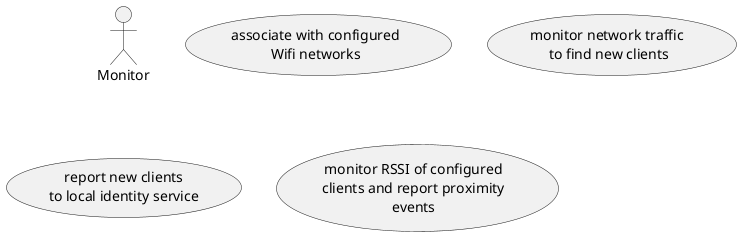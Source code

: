 @startuml
actor :Monitor: as MON

usecase UC1 as "
associate with configured
Wifi networks"

usecase UC2 as "
monitor network traffic 
to find new clients"

usecase UC3 as "
report new clients
to local identity service"

usecase UC4 as "
monitor RSSI of configured
clients and report proximity
events"



@enduml